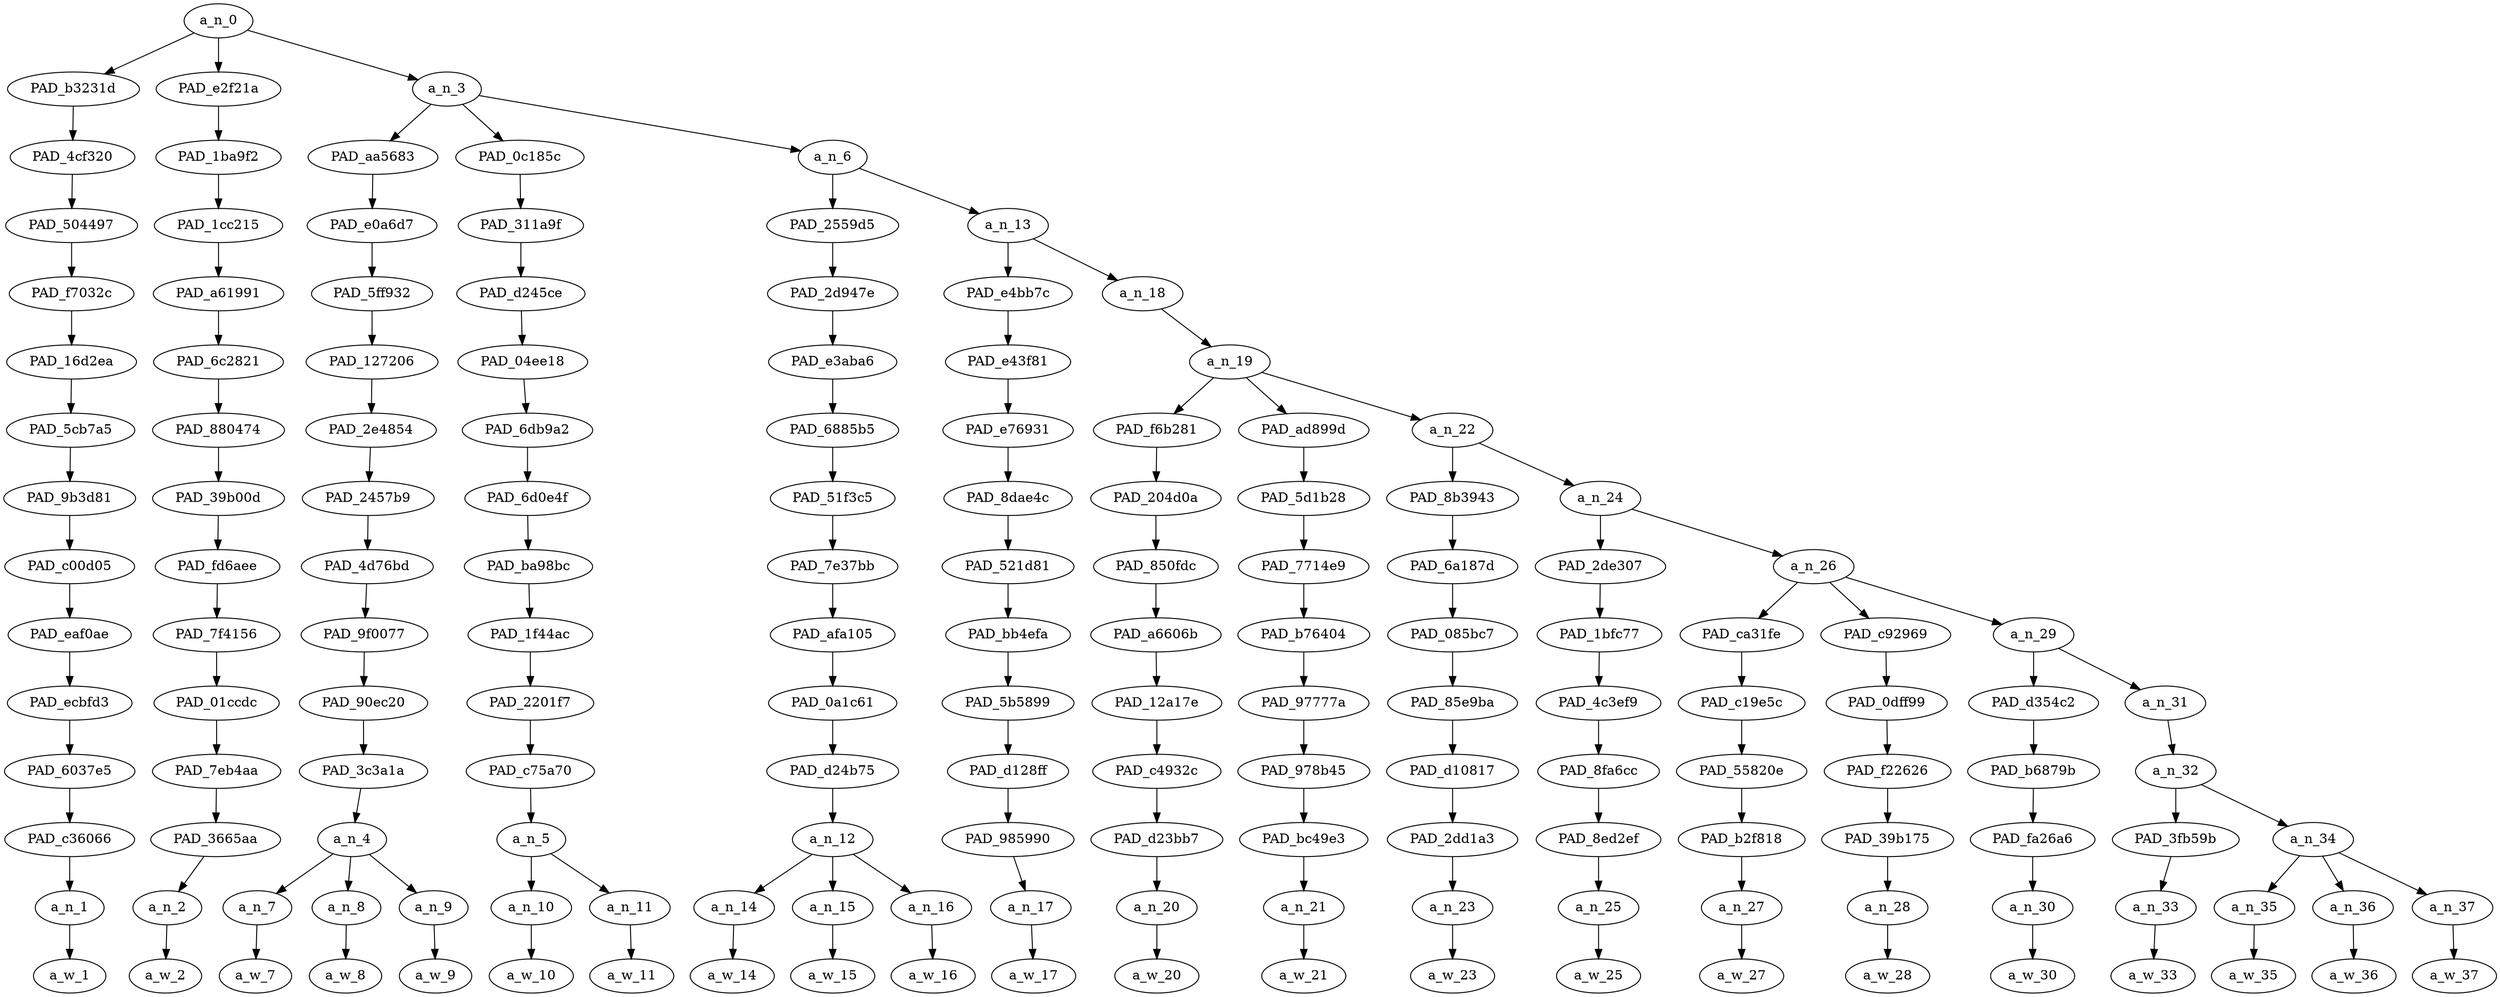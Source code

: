strict digraph "" {
	a_n_0	[div_dir=1,
		index=0,
		level=14,
		pos="2.3433641975308643,14!",
		text_span="[0, 1, 2, 3, 4, 5, 6, 7, 8, 9, 10, 11, 12, 13, 14, 15, 16, 17, 18, 19, 20, 21]",
		value=0.99999999];
	PAD_b3231d	[div_dir=1,
		index=0,
		level=13,
		pos="0.0,13!",
		text_span="[0]",
		value=0.05508979];
	a_n_0 -> PAD_b3231d;
	PAD_e2f21a	[div_dir=-1,
		index=1,
		level=13,
		pos="1.0,13!",
		text_span="[1]",
		value=0.03597297];
	a_n_0 -> PAD_e2f21a;
	a_n_3	[div_dir=1,
		index=2,
		level=13,
		pos="6.030092592592593,13!",
		text_span="[2, 3, 4, 5, 6, 7, 8, 9, 10, 11, 12, 13, 14, 15, 16, 17, 18, 19, 20, 21]",
		value=0.90763745];
	a_n_0 -> a_n_3;
	PAD_4cf320	[div_dir=1,
		index=0,
		level=12,
		pos="0.0,12!",
		text_span="[0]",
		value=0.05508979];
	PAD_b3231d -> PAD_4cf320;
	PAD_504497	[div_dir=1,
		index=0,
		level=11,
		pos="0.0,11!",
		text_span="[0]",
		value=0.05508979];
	PAD_4cf320 -> PAD_504497;
	PAD_f7032c	[div_dir=1,
		index=0,
		level=10,
		pos="0.0,10!",
		text_span="[0]",
		value=0.05508979];
	PAD_504497 -> PAD_f7032c;
	PAD_16d2ea	[div_dir=1,
		index=0,
		level=9,
		pos="0.0,9!",
		text_span="[0]",
		value=0.05508979];
	PAD_f7032c -> PAD_16d2ea;
	PAD_5cb7a5	[div_dir=1,
		index=0,
		level=8,
		pos="0.0,8!",
		text_span="[0]",
		value=0.05508979];
	PAD_16d2ea -> PAD_5cb7a5;
	PAD_9b3d81	[div_dir=1,
		index=0,
		level=7,
		pos="0.0,7!",
		text_span="[0]",
		value=0.05508979];
	PAD_5cb7a5 -> PAD_9b3d81;
	PAD_c00d05	[div_dir=1,
		index=0,
		level=6,
		pos="0.0,6!",
		text_span="[0]",
		value=0.05508979];
	PAD_9b3d81 -> PAD_c00d05;
	PAD_eaf0ae	[div_dir=1,
		index=0,
		level=5,
		pos="0.0,5!",
		text_span="[0]",
		value=0.05508979];
	PAD_c00d05 -> PAD_eaf0ae;
	PAD_ecbfd3	[div_dir=1,
		index=0,
		level=4,
		pos="0.0,4!",
		text_span="[0]",
		value=0.05508979];
	PAD_eaf0ae -> PAD_ecbfd3;
	PAD_6037e5	[div_dir=1,
		index=0,
		level=3,
		pos="0.0,3!",
		text_span="[0]",
		value=0.05508979];
	PAD_ecbfd3 -> PAD_6037e5;
	PAD_c36066	[div_dir=1,
		index=0,
		level=2,
		pos="0.0,2!",
		text_span="[0]",
		value=0.05508979];
	PAD_6037e5 -> PAD_c36066;
	a_n_1	[div_dir=1,
		index=0,
		level=1,
		pos="0.0,1!",
		text_span="[0]",
		value=0.05508979];
	PAD_c36066 -> a_n_1;
	a_w_1	[div_dir=0,
		index=0,
		level=0,
		pos="0,0!",
		text_span="[0]",
		value=so];
	a_n_1 -> a_w_1;
	PAD_1ba9f2	[div_dir=-1,
		index=1,
		level=12,
		pos="1.0,12!",
		text_span="[1]",
		value=0.03597297];
	PAD_e2f21a -> PAD_1ba9f2;
	PAD_1cc215	[div_dir=-1,
		index=1,
		level=11,
		pos="1.0,11!",
		text_span="[1]",
		value=0.03597297];
	PAD_1ba9f2 -> PAD_1cc215;
	PAD_a61991	[div_dir=-1,
		index=1,
		level=10,
		pos="1.0,10!",
		text_span="[1]",
		value=0.03597297];
	PAD_1cc215 -> PAD_a61991;
	PAD_6c2821	[div_dir=-1,
		index=1,
		level=9,
		pos="1.0,9!",
		text_span="[1]",
		value=0.03597297];
	PAD_a61991 -> PAD_6c2821;
	PAD_880474	[div_dir=-1,
		index=1,
		level=8,
		pos="1.0,8!",
		text_span="[1]",
		value=0.03597297];
	PAD_6c2821 -> PAD_880474;
	PAD_39b00d	[div_dir=-1,
		index=1,
		level=7,
		pos="1.0,7!",
		text_span="[1]",
		value=0.03597297];
	PAD_880474 -> PAD_39b00d;
	PAD_fd6aee	[div_dir=-1,
		index=1,
		level=6,
		pos="1.0,6!",
		text_span="[1]",
		value=0.03597297];
	PAD_39b00d -> PAD_fd6aee;
	PAD_7f4156	[div_dir=-1,
		index=1,
		level=5,
		pos="1.0,5!",
		text_span="[1]",
		value=0.03597297];
	PAD_fd6aee -> PAD_7f4156;
	PAD_01ccdc	[div_dir=-1,
		index=1,
		level=4,
		pos="1.0,4!",
		text_span="[1]",
		value=0.03597297];
	PAD_7f4156 -> PAD_01ccdc;
	PAD_7eb4aa	[div_dir=-1,
		index=1,
		level=3,
		pos="1.0,3!",
		text_span="[1]",
		value=0.03597297];
	PAD_01ccdc -> PAD_7eb4aa;
	PAD_3665aa	[div_dir=-1,
		index=1,
		level=2,
		pos="1.0,2!",
		text_span="[1]",
		value=0.03597297];
	PAD_7eb4aa -> PAD_3665aa;
	a_n_2	[div_dir=-1,
		index=1,
		level=1,
		pos="1.0,1!",
		text_span="[1]",
		value=0.03597297];
	PAD_3665aa -> a_n_2;
	a_w_2	[div_dir=0,
		index=1,
		level=0,
		pos="1,0!",
		text_span="[1]",
		value=it];
	a_n_2 -> a_w_2;
	PAD_aa5683	[div_dir=1,
		index=2,
		level=12,
		pos="3.0,12!",
		text_span="[2, 3, 4]",
		value=0.34593342];
	a_n_3 -> PAD_aa5683;
	PAD_0c185c	[div_dir=1,
		index=3,
		level=12,
		pos="5.5,12!",
		text_span="[5, 6]",
		value=0.06524903];
	a_n_3 -> PAD_0c185c;
	a_n_6	[div_dir=1,
		index=4,
		level=12,
		pos="9.590277777777777,12!",
		text_span="[7, 8, 9, 10, 11, 12, 13, 14, 15, 16, 17, 18, 19, 20, 21]",
		value=0.49519496];
	a_n_3 -> a_n_6;
	PAD_e0a6d7	[div_dir=1,
		index=2,
		level=11,
		pos="3.0,11!",
		text_span="[2, 3, 4]",
		value=0.34593342];
	PAD_aa5683 -> PAD_e0a6d7;
	PAD_5ff932	[div_dir=1,
		index=2,
		level=10,
		pos="3.0,10!",
		text_span="[2, 3, 4]",
		value=0.34593342];
	PAD_e0a6d7 -> PAD_5ff932;
	PAD_127206	[div_dir=1,
		index=2,
		level=9,
		pos="3.0,9!",
		text_span="[2, 3, 4]",
		value=0.34593342];
	PAD_5ff932 -> PAD_127206;
	PAD_2e4854	[div_dir=1,
		index=2,
		level=8,
		pos="3.0,8!",
		text_span="[2, 3, 4]",
		value=0.34593342];
	PAD_127206 -> PAD_2e4854;
	PAD_2457b9	[div_dir=1,
		index=2,
		level=7,
		pos="3.0,7!",
		text_span="[2, 3, 4]",
		value=0.34593342];
	PAD_2e4854 -> PAD_2457b9;
	PAD_4d76bd	[div_dir=1,
		index=2,
		level=6,
		pos="3.0,6!",
		text_span="[2, 3, 4]",
		value=0.34593342];
	PAD_2457b9 -> PAD_4d76bd;
	PAD_9f0077	[div_dir=1,
		index=2,
		level=5,
		pos="3.0,5!",
		text_span="[2, 3, 4]",
		value=0.34593342];
	PAD_4d76bd -> PAD_9f0077;
	PAD_90ec20	[div_dir=1,
		index=2,
		level=4,
		pos="3.0,4!",
		text_span="[2, 3, 4]",
		value=0.34593342];
	PAD_9f0077 -> PAD_90ec20;
	PAD_3c3a1a	[div_dir=1,
		index=2,
		level=3,
		pos="3.0,3!",
		text_span="[2, 3, 4]",
		value=0.34593342];
	PAD_90ec20 -> PAD_3c3a1a;
	a_n_4	[div_dir=1,
		index=2,
		level=2,
		pos="3.0,2!",
		text_span="[2, 3, 4]",
		value=0.34593342];
	PAD_3c3a1a -> a_n_4;
	a_n_7	[div_dir=1,
		index=2,
		level=1,
		pos="2.0,1!",
		text_span="[2]",
		value=0.04059261];
	a_n_4 -> a_n_7;
	a_n_8	[div_dir=1,
		index=3,
		level=1,
		pos="3.0,1!",
		text_span="[3]",
		value=0.07551819];
	a_n_4 -> a_n_8;
	a_n_9	[div_dir=1,
		index=4,
		level=1,
		pos="4.0,1!",
		text_span="[4]",
		value=0.22765851];
	a_n_4 -> a_n_9;
	a_w_7	[div_dir=0,
		index=2,
		level=0,
		pos="2,0!",
		text_span="[2]",
		value=a];
	a_n_7 -> a_w_7;
	a_w_8	[div_dir=0,
		index=3,
		level=0,
		pos="3,0!",
		text_span="[3]",
		value=desert];
	a_n_8 -> a_w_8;
	a_w_9	[div_dir=0,
		index=4,
		level=0,
		pos="4,0!",
		text_span="[4]",
		value=kike];
	a_n_9 -> a_w_9;
	PAD_311a9f	[div_dir=1,
		index=3,
		level=11,
		pos="5.5,11!",
		text_span="[5, 6]",
		value=0.06524903];
	PAD_0c185c -> PAD_311a9f;
	PAD_d245ce	[div_dir=1,
		index=3,
		level=10,
		pos="5.5,10!",
		text_span="[5, 6]",
		value=0.06524903];
	PAD_311a9f -> PAD_d245ce;
	PAD_04ee18	[div_dir=1,
		index=3,
		level=9,
		pos="5.5,9!",
		text_span="[5, 6]",
		value=0.06524903];
	PAD_d245ce -> PAD_04ee18;
	PAD_6db9a2	[div_dir=1,
		index=3,
		level=8,
		pos="5.5,8!",
		text_span="[5, 6]",
		value=0.06524903];
	PAD_04ee18 -> PAD_6db9a2;
	PAD_6d0e4f	[div_dir=1,
		index=3,
		level=7,
		pos="5.5,7!",
		text_span="[5, 6]",
		value=0.06524903];
	PAD_6db9a2 -> PAD_6d0e4f;
	PAD_ba98bc	[div_dir=1,
		index=3,
		level=6,
		pos="5.5,6!",
		text_span="[5, 6]",
		value=0.06524903];
	PAD_6d0e4f -> PAD_ba98bc;
	PAD_1f44ac	[div_dir=1,
		index=3,
		level=5,
		pos="5.5,5!",
		text_span="[5, 6]",
		value=0.06524903];
	PAD_ba98bc -> PAD_1f44ac;
	PAD_2201f7	[div_dir=1,
		index=3,
		level=4,
		pos="5.5,4!",
		text_span="[5, 6]",
		value=0.06524903];
	PAD_1f44ac -> PAD_2201f7;
	PAD_c75a70	[div_dir=1,
		index=3,
		level=3,
		pos="5.5,3!",
		text_span="[5, 6]",
		value=0.06524903];
	PAD_2201f7 -> PAD_c75a70;
	a_n_5	[div_dir=1,
		index=3,
		level=2,
		pos="5.5,2!",
		text_span="[5, 6]",
		value=0.06524903];
	PAD_c75a70 -> a_n_5;
	a_n_10	[div_dir=1,
		index=5,
		level=1,
		pos="5.0,1!",
		text_span="[5]",
		value=0.03849696];
	a_n_5 -> a_n_10;
	a_n_11	[div_dir=1,
		index=6,
		level=1,
		pos="6.0,1!",
		text_span="[6]",
		value=0.02662054];
	a_n_5 -> a_n_11;
	a_w_10	[div_dir=0,
		index=5,
		level=0,
		pos="5,0!",
		text_span="[5]",
		value=instead];
	a_n_10 -> a_w_10;
	a_w_11	[div_dir=0,
		index=6,
		level=0,
		pos="6,0!",
		text_span="[6]",
		value=of];
	a_n_11 -> a_w_11;
	PAD_2559d5	[div_dir=1,
		index=4,
		level=11,
		pos="8.0,11!",
		text_span="[7, 8, 9]",
		value=0.09446419];
	a_n_6 -> PAD_2559d5;
	a_n_13	[div_dir=1,
		index=5,
		level=11,
		pos="11.180555555555554,11!",
		text_span="[10, 11, 12, 13, 14, 15, 16, 17, 18, 19, 20, 21]",
		value=0.40038946];
	a_n_6 -> a_n_13;
	PAD_2d947e	[div_dir=1,
		index=4,
		level=10,
		pos="8.0,10!",
		text_span="[7, 8, 9]",
		value=0.09446419];
	PAD_2559d5 -> PAD_2d947e;
	PAD_e3aba6	[div_dir=1,
		index=4,
		level=9,
		pos="8.0,9!",
		text_span="[7, 8, 9]",
		value=0.09446419];
	PAD_2d947e -> PAD_e3aba6;
	PAD_6885b5	[div_dir=1,
		index=4,
		level=8,
		pos="8.0,8!",
		text_span="[7, 8, 9]",
		value=0.09446419];
	PAD_e3aba6 -> PAD_6885b5;
	PAD_51f3c5	[div_dir=1,
		index=4,
		level=7,
		pos="8.0,7!",
		text_span="[7, 8, 9]",
		value=0.09446419];
	PAD_6885b5 -> PAD_51f3c5;
	PAD_7e37bb	[div_dir=1,
		index=4,
		level=6,
		pos="8.0,6!",
		text_span="[7, 8, 9]",
		value=0.09446419];
	PAD_51f3c5 -> PAD_7e37bb;
	PAD_afa105	[div_dir=1,
		index=4,
		level=5,
		pos="8.0,5!",
		text_span="[7, 8, 9]",
		value=0.09446419];
	PAD_7e37bb -> PAD_afa105;
	PAD_0a1c61	[div_dir=1,
		index=4,
		level=4,
		pos="8.0,4!",
		text_span="[7, 8, 9]",
		value=0.09446419];
	PAD_afa105 -> PAD_0a1c61;
	PAD_d24b75	[div_dir=1,
		index=4,
		level=3,
		pos="8.0,3!",
		text_span="[7, 8, 9]",
		value=0.09446419];
	PAD_0a1c61 -> PAD_d24b75;
	a_n_12	[div_dir=1,
		index=4,
		level=2,
		pos="8.0,2!",
		text_span="[7, 8, 9]",
		value=0.09446419];
	PAD_d24b75 -> a_n_12;
	a_n_14	[div_dir=1,
		index=7,
		level=1,
		pos="7.0,1!",
		text_span="[7]",
		value=0.02391142];
	a_n_12 -> a_n_14;
	a_n_15	[div_dir=1,
		index=8,
		level=1,
		pos="8.0,1!",
		text_span="[8]",
		value=0.04174026];
	a_n_12 -> a_n_15;
	a_n_16	[div_dir=1,
		index=9,
		level=1,
		pos="9.0,1!",
		text_span="[9]",
		value=0.02853260];
	a_n_12 -> a_n_16;
	a_w_14	[div_dir=0,
		index=7,
		level=0,
		pos="7,0!",
		text_span="[7]",
		value=a1];
	a_n_14 -> a_w_14;
	a_w_15	[div_dir=0,
		index=8,
		level=0,
		pos="8,0!",
		text_span="[8]",
		value=european];
	a_n_15 -> a_w_15;
	a_w_16	[div_dir=0,
		index=9,
		level=0,
		pos="9,0!",
		text_span="[9]",
		value=one];
	a_n_16 -> a_w_16;
	PAD_e4bb7c	[div_dir=-1,
		index=5,
		level=10,
		pos="10.0,10!",
		text_span="[10]",
		value=0.02288862];
	a_n_13 -> PAD_e4bb7c;
	a_n_18	[div_dir=1,
		index=6,
		level=10,
		pos="12.361111111111109,10!",
		text_span="[11, 12, 13, 14, 15, 16, 17, 18, 19, 20, 21]",
		value=0.37725585];
	a_n_13 -> a_n_18;
	PAD_e43f81	[div_dir=-1,
		index=5,
		level=9,
		pos="10.0,9!",
		text_span="[10]",
		value=0.02288862];
	PAD_e4bb7c -> PAD_e43f81;
	PAD_e76931	[div_dir=-1,
		index=5,
		level=8,
		pos="10.0,8!",
		text_span="[10]",
		value=0.02288862];
	PAD_e43f81 -> PAD_e76931;
	PAD_8dae4c	[div_dir=-1,
		index=5,
		level=7,
		pos="10.0,7!",
		text_span="[10]",
		value=0.02288862];
	PAD_e76931 -> PAD_8dae4c;
	PAD_521d81	[div_dir=-1,
		index=5,
		level=6,
		pos="10.0,6!",
		text_span="[10]",
		value=0.02288862];
	PAD_8dae4c -> PAD_521d81;
	PAD_bb4efa	[div_dir=-1,
		index=5,
		level=5,
		pos="10.0,5!",
		text_span="[10]",
		value=0.02288862];
	PAD_521d81 -> PAD_bb4efa;
	PAD_5b5899	[div_dir=-1,
		index=5,
		level=4,
		pos="10.0,4!",
		text_span="[10]",
		value=0.02288862];
	PAD_bb4efa -> PAD_5b5899;
	PAD_d128ff	[div_dir=-1,
		index=5,
		level=3,
		pos="10.0,3!",
		text_span="[10]",
		value=0.02288862];
	PAD_5b5899 -> PAD_d128ff;
	PAD_985990	[div_dir=-1,
		index=5,
		level=2,
		pos="10.0,2!",
		text_span="[10]",
		value=0.02288862];
	PAD_d128ff -> PAD_985990;
	a_n_17	[div_dir=-1,
		index=10,
		level=1,
		pos="10.0,1!",
		text_span="[10]",
		value=0.02288862];
	PAD_985990 -> a_n_17;
	a_w_17	[div_dir=0,
		index=10,
		level=0,
		pos="10,0!",
		text_span="[10]",
		value=that];
	a_n_17 -> a_w_17;
	a_n_19	[div_dir=1,
		index=6,
		level=9,
		pos="12.361111111111109,9!",
		text_span="[11, 12, 13, 14, 15, 16, 17, 18, 19, 20, 21]",
		value=0.37699782];
	a_n_18 -> a_n_19;
	PAD_f6b281	[div_dir=-1,
		index=6,
		level=8,
		pos="11.0,8!",
		text_span="[11]",
		value=0.02839385];
	a_n_19 -> PAD_f6b281;
	PAD_ad899d	[div_dir=1,
		index=7,
		level=8,
		pos="12.0,8!",
		text_span="[12]",
		value=0.02341973];
	a_n_19 -> PAD_ad899d;
	a_n_22	[div_dir=1,
		index=8,
		level=8,
		pos="14.083333333333332,8!",
		text_span="[13, 14, 15, 16, 17, 18, 19, 20, 21]",
		value=0.32492622];
	a_n_19 -> a_n_22;
	PAD_204d0a	[div_dir=-1,
		index=6,
		level=7,
		pos="11.0,7!",
		text_span="[11]",
		value=0.02839385];
	PAD_f6b281 -> PAD_204d0a;
	PAD_850fdc	[div_dir=-1,
		index=6,
		level=6,
		pos="11.0,6!",
		text_span="[11]",
		value=0.02839385];
	PAD_204d0a -> PAD_850fdc;
	PAD_a6606b	[div_dir=-1,
		index=6,
		level=5,
		pos="11.0,5!",
		text_span="[11]",
		value=0.02839385];
	PAD_850fdc -> PAD_a6606b;
	PAD_12a17e	[div_dir=-1,
		index=6,
		level=4,
		pos="11.0,4!",
		text_span="[11]",
		value=0.02839385];
	PAD_a6606b -> PAD_12a17e;
	PAD_c4932c	[div_dir=-1,
		index=6,
		level=3,
		pos="11.0,3!",
		text_span="[11]",
		value=0.02839385];
	PAD_12a17e -> PAD_c4932c;
	PAD_d23bb7	[div_dir=-1,
		index=6,
		level=2,
		pos="11.0,2!",
		text_span="[11]",
		value=0.02839385];
	PAD_c4932c -> PAD_d23bb7;
	a_n_20	[div_dir=-1,
		index=11,
		level=1,
		pos="11.0,1!",
		text_span="[11]",
		value=0.02839385];
	PAD_d23bb7 -> a_n_20;
	a_w_20	[div_dir=0,
		index=11,
		level=0,
		pos="11,0!",
		text_span="[11]",
		value=wrote];
	a_n_20 -> a_w_20;
	PAD_5d1b28	[div_dir=1,
		index=7,
		level=7,
		pos="12.0,7!",
		text_span="[12]",
		value=0.02341973];
	PAD_ad899d -> PAD_5d1b28;
	PAD_7714e9	[div_dir=1,
		index=7,
		level=6,
		pos="12.0,6!",
		text_span="[12]",
		value=0.02341973];
	PAD_5d1b28 -> PAD_7714e9;
	PAD_b76404	[div_dir=1,
		index=7,
		level=5,
		pos="12.0,5!",
		text_span="[12]",
		value=0.02341973];
	PAD_7714e9 -> PAD_b76404;
	PAD_97777a	[div_dir=1,
		index=7,
		level=4,
		pos="12.0,4!",
		text_span="[12]",
		value=0.02341973];
	PAD_b76404 -> PAD_97777a;
	PAD_978b45	[div_dir=1,
		index=7,
		level=3,
		pos="12.0,3!",
		text_span="[12]",
		value=0.02341973];
	PAD_97777a -> PAD_978b45;
	PAD_bc49e3	[div_dir=1,
		index=7,
		level=2,
		pos="12.0,2!",
		text_span="[12]",
		value=0.02341973];
	PAD_978b45 -> PAD_bc49e3;
	a_n_21	[div_dir=1,
		index=12,
		level=1,
		pos="12.0,1!",
		text_span="[12]",
		value=0.02341973];
	PAD_bc49e3 -> a_n_21;
	a_w_21	[div_dir=0,
		index=12,
		level=0,
		pos="12,0!",
		text_span="[12]",
		value=it1];
	a_n_21 -> a_w_21;
	PAD_8b3943	[div_dir=1,
		index=8,
		level=7,
		pos="13.0,7!",
		text_span="[13]",
		value=0.05288729];
	a_n_22 -> PAD_8b3943;
	a_n_24	[div_dir=1,
		index=9,
		level=7,
		pos="15.166666666666666,7!",
		text_span="[14, 15, 16, 17, 18, 19, 20, 21]",
		value=0.27173847];
	a_n_22 -> a_n_24;
	PAD_6a187d	[div_dir=1,
		index=8,
		level=6,
		pos="13.0,6!",
		text_span="[13]",
		value=0.05288729];
	PAD_8b3943 -> PAD_6a187d;
	PAD_085bc7	[div_dir=1,
		index=8,
		level=5,
		pos="13.0,5!",
		text_span="[13]",
		value=0.05288729];
	PAD_6a187d -> PAD_085bc7;
	PAD_85e9ba	[div_dir=1,
		index=8,
		level=4,
		pos="13.0,4!",
		text_span="[13]",
		value=0.05288729];
	PAD_085bc7 -> PAD_85e9ba;
	PAD_d10817	[div_dir=1,
		index=8,
		level=3,
		pos="13.0,3!",
		text_span="[13]",
		value=0.05288729];
	PAD_85e9ba -> PAD_d10817;
	PAD_2dd1a3	[div_dir=1,
		index=8,
		level=2,
		pos="13.0,2!",
		text_span="[13]",
		value=0.05288729];
	PAD_d10817 -> PAD_2dd1a3;
	a_n_23	[div_dir=1,
		index=13,
		level=1,
		pos="13.0,1!",
		text_span="[13]",
		value=0.05288729];
	PAD_2dd1a3 -> a_n_23;
	a_w_23	[div_dir=0,
		index=13,
		level=0,
		pos="13,0!",
		text_span="[13]",
		value=duh];
	a_n_23 -> a_w_23;
	PAD_2de307	[div_dir=1,
		index=9,
		level=6,
		pos="14.0,6!",
		text_span="[14]",
		value=0.02495579];
	a_n_24 -> PAD_2de307;
	a_n_26	[div_dir=1,
		index=10,
		level=6,
		pos="16.333333333333332,6!",
		text_span="[15, 16, 17, 18, 19, 20, 21]",
		value=0.24650295];
	a_n_24 -> a_n_26;
	PAD_1bfc77	[div_dir=1,
		index=9,
		level=5,
		pos="14.0,5!",
		text_span="[14]",
		value=0.02495579];
	PAD_2de307 -> PAD_1bfc77;
	PAD_4c3ef9	[div_dir=1,
		index=9,
		level=4,
		pos="14.0,4!",
		text_span="[14]",
		value=0.02495579];
	PAD_1bfc77 -> PAD_4c3ef9;
	PAD_8fa6cc	[div_dir=1,
		index=9,
		level=3,
		pos="14.0,3!",
		text_span="[14]",
		value=0.02495579];
	PAD_4c3ef9 -> PAD_8fa6cc;
	PAD_8ed2ef	[div_dir=1,
		index=9,
		level=2,
		pos="14.0,2!",
		text_span="[14]",
		value=0.02495579];
	PAD_8fa6cc -> PAD_8ed2ef;
	a_n_25	[div_dir=1,
		index=14,
		level=1,
		pos="14.0,1!",
		text_span="[14]",
		value=0.02495579];
	PAD_8ed2ef -> a_n_25;
	a_w_25	[div_dir=0,
		index=14,
		level=0,
		pos="14,0!",
		text_span="[14]",
		value=it2];
	a_n_25 -> a_w_25;
	PAD_ca31fe	[div_dir=-1,
		index=10,
		level=5,
		pos="15.0,5!",
		text_span="[15]",
		value=0.02636616];
	a_n_26 -> PAD_ca31fe;
	PAD_c92969	[div_dir=-1,
		index=11,
		level=5,
		pos="16.0,5!",
		text_span="[16]",
		value=0.02366104];
	a_n_26 -> PAD_c92969;
	a_n_29	[div_dir=1,
		index=12,
		level=5,
		pos="18.0,5!",
		text_span="[17, 18, 19, 20, 21]",
		value=0.19622912];
	a_n_26 -> a_n_29;
	PAD_c19e5c	[div_dir=-1,
		index=10,
		level=4,
		pos="15.0,4!",
		text_span="[15]",
		value=0.02636616];
	PAD_ca31fe -> PAD_c19e5c;
	PAD_55820e	[div_dir=-1,
		index=10,
		level=3,
		pos="15.0,3!",
		text_span="[15]",
		value=0.02636616];
	PAD_c19e5c -> PAD_55820e;
	PAD_b2f818	[div_dir=-1,
		index=10,
		level=2,
		pos="15.0,2!",
		text_span="[15]",
		value=0.02636616];
	PAD_55820e -> PAD_b2f818;
	a_n_27	[div_dir=-1,
		index=15,
		level=1,
		pos="15.0,1!",
		text_span="[15]",
		value=0.02636616];
	PAD_b2f818 -> a_n_27;
	a_w_27	[div_dir=0,
		index=15,
		level=0,
		pos="15,0!",
		text_span="[15]",
		value=does];
	a_n_27 -> a_w_27;
	PAD_0dff99	[div_dir=-1,
		index=11,
		level=4,
		pos="16.0,4!",
		text_span="[16]",
		value=0.02366104];
	PAD_c92969 -> PAD_0dff99;
	PAD_f22626	[div_dir=-1,
		index=11,
		level=3,
		pos="16.0,3!",
		text_span="[16]",
		value=0.02366104];
	PAD_0dff99 -> PAD_f22626;
	PAD_39b175	[div_dir=-1,
		index=11,
		level=2,
		pos="16.0,2!",
		text_span="[16]",
		value=0.02366104];
	PAD_f22626 -> PAD_39b175;
	a_n_28	[div_dir=-1,
		index=16,
		level=1,
		pos="16.0,1!",
		text_span="[16]",
		value=0.02366104];
	PAD_39b175 -> a_n_28;
	a_w_28	[div_dir=0,
		index=16,
		level=0,
		pos="16,0!",
		text_span="[16]",
		value=not];
	a_n_28 -> a_w_28;
	PAD_d354c2	[div_dir=1,
		index=12,
		level=4,
		pos="17.0,4!",
		text_span="[17]",
		value=0.02950510];
	a_n_29 -> PAD_d354c2;
	a_n_31	[div_dir=1,
		index=13,
		level=4,
		pos="19.0,4!",
		text_span="[18, 19, 20, 21]",
		value=0.16637904];
	a_n_29 -> a_n_31;
	PAD_b6879b	[div_dir=1,
		index=12,
		level=3,
		pos="17.0,3!",
		text_span="[17]",
		value=0.02950510];
	PAD_d354c2 -> PAD_b6879b;
	PAD_fa26a6	[div_dir=1,
		index=12,
		level=2,
		pos="17.0,2!",
		text_span="[17]",
		value=0.02950510];
	PAD_b6879b -> PAD_fa26a6;
	a_n_30	[div_dir=1,
		index=17,
		level=1,
		pos="17.0,1!",
		text_span="[17]",
		value=0.02950510];
	PAD_fa26a6 -> a_n_30;
	a_w_30	[div_dir=0,
		index=17,
		level=0,
		pos="17,0!",
		text_span="[17]",
		value=matter];
	a_n_30 -> a_w_30;
	a_n_32	[div_dir=1,
		index=13,
		level=3,
		pos="19.0,3!",
		text_span="[18, 19, 20, 21]",
		value=0.16605423];
	a_n_31 -> a_n_32;
	PAD_3fb59b	[div_dir=1,
		index=13,
		level=2,
		pos="18.0,2!",
		text_span="[18]",
		value=0.03512340];
	a_n_32 -> PAD_3fb59b;
	a_n_34	[div_dir=1,
		index=14,
		level=2,
		pos="20.0,2!",
		text_span="[19, 20, 21]",
		value=0.13060602];
	a_n_32 -> a_n_34;
	a_n_33	[div_dir=1,
		index=18,
		level=1,
		pos="18.0,1!",
		text_span="[18]",
		value=0.03512340];
	PAD_3fb59b -> a_n_33;
	a_w_33	[div_dir=0,
		index=18,
		level=0,
		pos="18,0!",
		text_span="[18]",
		value=they];
	a_n_33 -> a_w_33;
	a_n_35	[div_dir=-1,
		index=19,
		level=1,
		pos="19.0,1!",
		text_span="[19]",
		value=0.02948933];
	a_n_34 -> a_n_35;
	a_n_36	[div_dir=-1,
		index=20,
		level=1,
		pos="20.0,1!",
		text_span="[20]",
		value=0.03557592];
	a_n_34 -> a_n_36;
	a_n_37	[div_dir=1,
		index=21,
		level=1,
		pos="21.0,1!",
		text_span="[21]",
		value=0.06532292];
	a_n_34 -> a_n_37;
	a_w_35	[div_dir=0,
		index=19,
		level=0,
		pos="19,0!",
		text_span="[19]",
		value=are];
	a_n_35 -> a_w_35;
	a_w_36	[div_dir=0,
		index=20,
		level=0,
		pos="20,0!",
		text_span="[20]",
		value=all];
	a_n_36 -> a_w_36;
	a_w_37	[div_dir=0,
		index=21,
		level=0,
		pos="21,0!",
		text_span="[21]",
		value=jews];
	a_n_37 -> a_w_37;
}
